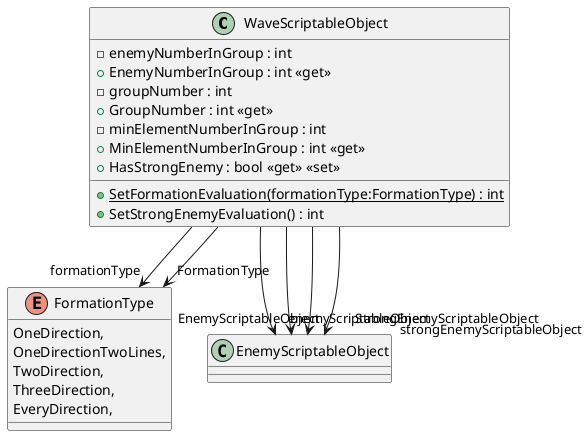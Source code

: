 @startuml
class WaveScriptableObject {
    - enemyNumberInGroup : int
    + EnemyNumberInGroup : int <<get>>
    - groupNumber : int
    + GroupNumber : int <<get>>
    - minElementNumberInGroup : int
    + MinElementNumberInGroup : int <<get>>
    + HasStrongEnemy : bool <<get>> <<set>>
    + {static} SetFormationEvaluation(formationType:FormationType) : int
    + SetStrongEnemyEvaluation() : int
}
enum FormationType {
    OneDirection,
    OneDirectionTwoLines,
    TwoDirection,
    ThreeDirection,
    EveryDirection,
}
WaveScriptableObject --> "enemyScriptableObject" EnemyScriptableObject
WaveScriptableObject --> "EnemyScriptableObject" EnemyScriptableObject
WaveScriptableObject --> "strongEnemyScriptableObject" EnemyScriptableObject
WaveScriptableObject --> "StrongEnemyScriptableObject" EnemyScriptableObject
WaveScriptableObject --> "formationType" FormationType
WaveScriptableObject --> "FormationType" FormationType
@enduml
